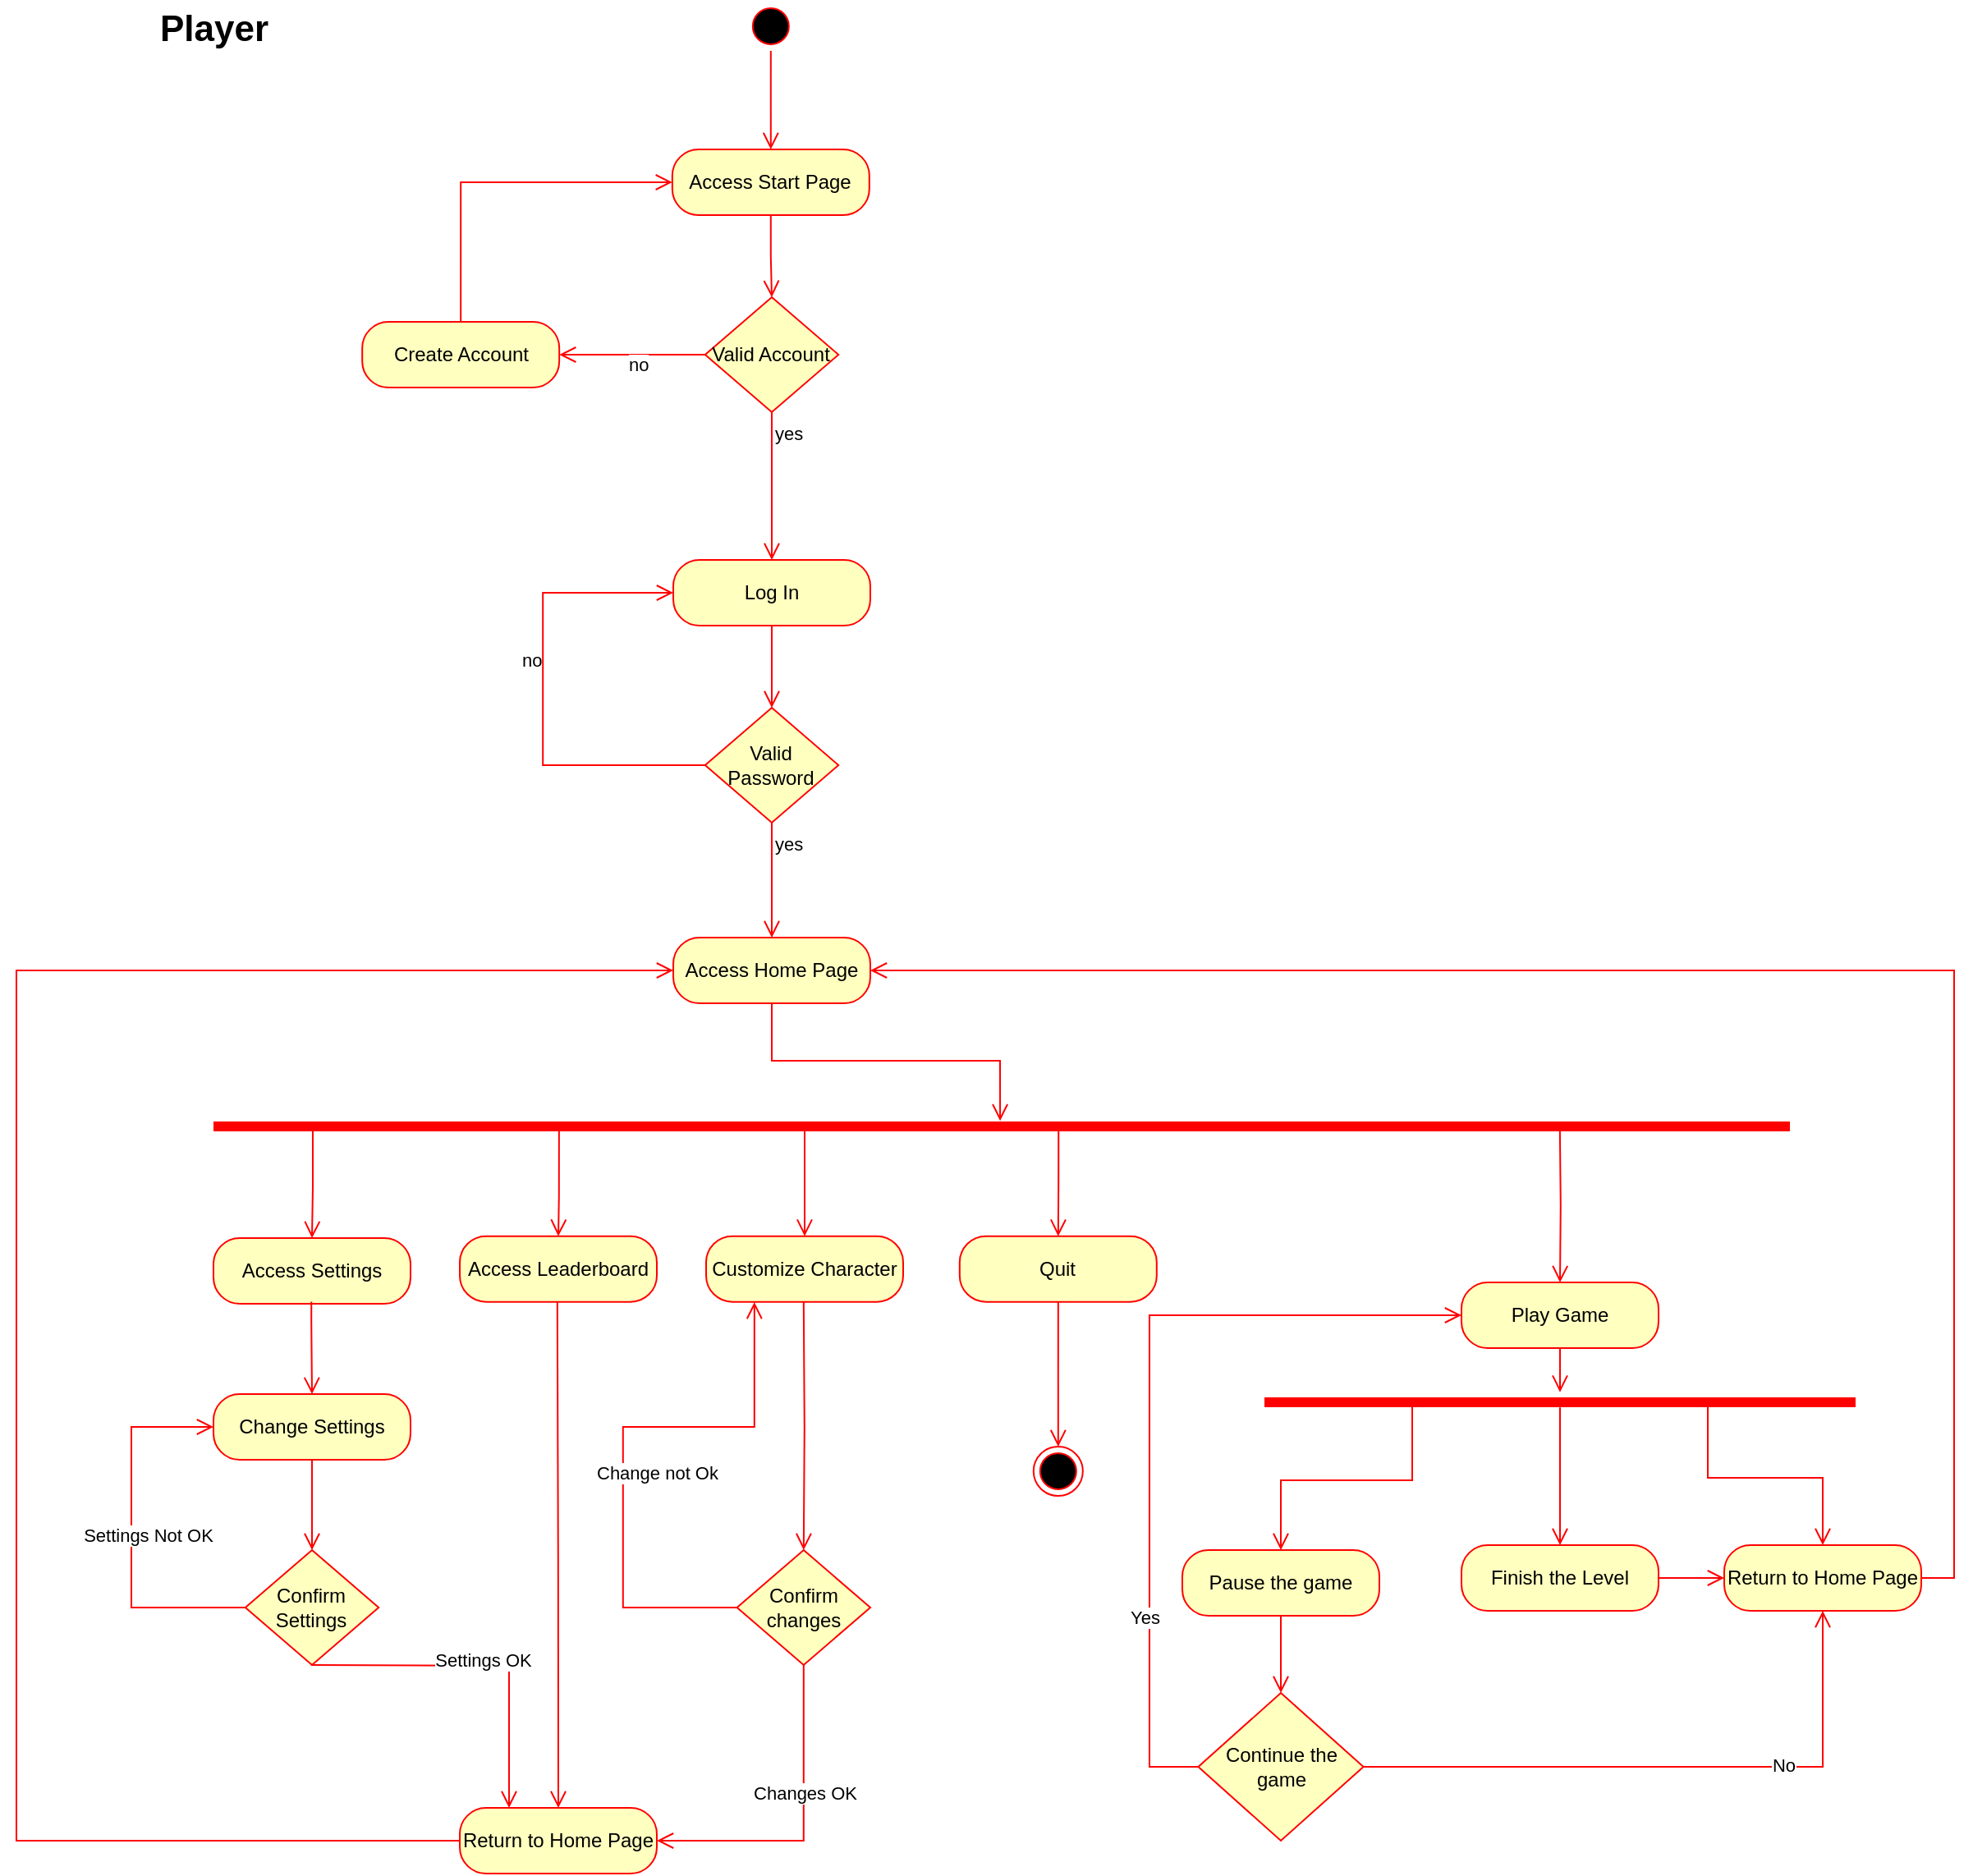 <mxfile version="24.2.5" type="device" pages="2">
  <diagram id="VXuQ1Augw0Guq6mfTbnl" name="Page-1">
    <mxGraphModel dx="2625" dy="1793" grid="1" gridSize="10" guides="1" tooltips="1" connect="1" arrows="1" fold="1" page="1" pageScale="1" pageWidth="1654" pageHeight="1169" math="0" shadow="0">
      <root>
        <mxCell id="0" />
        <mxCell id="1" parent="0" />
        <mxCell id="uVgYWtlCzEDaqMZw6L-K-1" value="" style="ellipse;html=1;shape=startState;fillColor=#000000;strokeColor=#ff0000;" parent="1" vertex="1">
          <mxGeometry x="454.41" y="20" width="30" height="30" as="geometry" />
        </mxCell>
        <mxCell id="uVgYWtlCzEDaqMZw6L-K-2" value="" style="edgeStyle=orthogonalEdgeStyle;html=1;verticalAlign=bottom;endArrow=open;endSize=8;strokeColor=#ff0000;rounded=0;" parent="1" source="uVgYWtlCzEDaqMZw6L-K-1" edge="1">
          <mxGeometry relative="1" as="geometry">
            <mxPoint x="469.41" y="110" as="targetPoint" />
          </mxGeometry>
        </mxCell>
        <mxCell id="rtrRGqQpTpoYwjqOUDVs-1" value="Access Start Page" style="rounded=1;whiteSpace=wrap;html=1;arcSize=40;fontColor=#000000;fillColor=#ffffc0;strokeColor=#ff0000;" parent="1" vertex="1">
          <mxGeometry x="409.41" y="110" width="120" height="40" as="geometry" />
        </mxCell>
        <mxCell id="rtrRGqQpTpoYwjqOUDVs-2" value="" style="edgeStyle=orthogonalEdgeStyle;html=1;verticalAlign=bottom;endArrow=open;endSize=8;strokeColor=#ff0000;rounded=0;entryX=0.5;entryY=0;entryDx=0;entryDy=0;" parent="1" source="rtrRGqQpTpoYwjqOUDVs-1" target="rtrRGqQpTpoYwjqOUDVs-3" edge="1">
          <mxGeometry relative="1" as="geometry">
            <mxPoint x="270.59" y="190" as="targetPoint" />
          </mxGeometry>
        </mxCell>
        <mxCell id="rtrRGqQpTpoYwjqOUDVs-3" value="Valid Account" style="rhombus;whiteSpace=wrap;html=1;fontColor=#000000;fillColor=#ffffc0;strokeColor=#ff0000;" parent="1" vertex="1">
          <mxGeometry x="429.41" y="200" width="81.18" height="70" as="geometry" />
        </mxCell>
        <mxCell id="rtrRGqQpTpoYwjqOUDVs-4" value="no" style="edgeStyle=orthogonalEdgeStyle;html=1;align=left;verticalAlign=bottom;endArrow=open;endSize=8;strokeColor=#ff0000;rounded=0;entryX=1;entryY=0.5;entryDx=0;entryDy=0;" parent="1" source="rtrRGqQpTpoYwjqOUDVs-3" target="rtrRGqQpTpoYwjqOUDVs-7" edge="1">
          <mxGeometry x="0.087" y="15" relative="1" as="geometry">
            <mxPoint x="350.59" y="265" as="targetPoint" />
            <mxPoint as="offset" />
          </mxGeometry>
        </mxCell>
        <mxCell id="rtrRGqQpTpoYwjqOUDVs-5" value="yes" style="edgeStyle=orthogonalEdgeStyle;html=1;align=left;verticalAlign=top;endArrow=open;endSize=8;strokeColor=#ff0000;rounded=0;entryX=0.5;entryY=0;entryDx=0;entryDy=0;" parent="1" source="rtrRGqQpTpoYwjqOUDVs-3" target="rtrRGqQpTpoYwjqOUDVs-11" edge="1">
          <mxGeometry x="-1" relative="1" as="geometry">
            <mxPoint x="468.82" y="370" as="targetPoint" />
          </mxGeometry>
        </mxCell>
        <mxCell id="rtrRGqQpTpoYwjqOUDVs-7" value="Create Account" style="rounded=1;whiteSpace=wrap;html=1;arcSize=40;fontColor=#000000;fillColor=#ffffc0;strokeColor=#ff0000;" parent="1" vertex="1">
          <mxGeometry x="220.59" y="215" width="120" height="40" as="geometry" />
        </mxCell>
        <mxCell id="rtrRGqQpTpoYwjqOUDVs-10" value="" style="edgeStyle=orthogonalEdgeStyle;html=1;verticalAlign=bottom;endArrow=open;endSize=8;strokeColor=#ff0000;rounded=0;exitX=0.5;exitY=0;exitDx=0;exitDy=0;entryX=0;entryY=0.5;entryDx=0;entryDy=0;" parent="1" source="rtrRGqQpTpoYwjqOUDVs-7" target="rtrRGqQpTpoYwjqOUDVs-1" edge="1">
          <mxGeometry relative="1" as="geometry">
            <mxPoint x="340.59" y="380" as="targetPoint" />
            <mxPoint x="340.59" y="310" as="sourcePoint" />
          </mxGeometry>
        </mxCell>
        <mxCell id="rtrRGqQpTpoYwjqOUDVs-11" value="Log In" style="rounded=1;whiteSpace=wrap;html=1;arcSize=40;fontColor=#000000;fillColor=#ffffc0;strokeColor=#ff0000;" parent="1" vertex="1">
          <mxGeometry x="410" y="360" width="120" height="40" as="geometry" />
        </mxCell>
        <mxCell id="rtrRGqQpTpoYwjqOUDVs-12" value="Valid&lt;div&gt;Password&lt;/div&gt;" style="rhombus;whiteSpace=wrap;html=1;fontColor=#000000;fillColor=#ffffc0;strokeColor=#ff0000;" parent="1" vertex="1">
          <mxGeometry x="429.41" y="450" width="81.18" height="70" as="geometry" />
        </mxCell>
        <mxCell id="rtrRGqQpTpoYwjqOUDVs-13" value="no" style="edgeStyle=orthogonalEdgeStyle;html=1;align=left;verticalAlign=bottom;endArrow=open;endSize=8;strokeColor=#ff0000;rounded=0;entryX=0;entryY=0.5;entryDx=0;entryDy=0;exitX=0;exitY=0.5;exitDx=0;exitDy=0;" parent="1" source="rtrRGqQpTpoYwjqOUDVs-12" target="rtrRGqQpTpoYwjqOUDVs-11" edge="1">
          <mxGeometry x="0.087" y="15" relative="1" as="geometry">
            <mxPoint x="340.59" y="495" as="targetPoint" />
            <mxPoint as="offset" />
            <Array as="points">
              <mxPoint x="330.59" y="485" />
              <mxPoint x="330.59" y="380" />
            </Array>
          </mxGeometry>
        </mxCell>
        <mxCell id="rtrRGqQpTpoYwjqOUDVs-14" value="yes" style="edgeStyle=orthogonalEdgeStyle;html=1;align=left;verticalAlign=top;endArrow=open;endSize=8;strokeColor=#ff0000;rounded=0;entryX=0.5;entryY=0;entryDx=0;entryDy=0;" parent="1" source="rtrRGqQpTpoYwjqOUDVs-12" target="rtrRGqQpTpoYwjqOUDVs-17" edge="1">
          <mxGeometry x="-1" relative="1" as="geometry">
            <mxPoint x="469.59" y="630" as="targetPoint" />
          </mxGeometry>
        </mxCell>
        <mxCell id="rtrRGqQpTpoYwjqOUDVs-16" value="" style="edgeStyle=orthogonalEdgeStyle;html=1;align=left;verticalAlign=top;endArrow=open;endSize=8;strokeColor=#ff0000;rounded=0;entryX=0.5;entryY=0;entryDx=0;entryDy=0;exitX=0.5;exitY=1;exitDx=0;exitDy=0;" parent="1" source="rtrRGqQpTpoYwjqOUDVs-11" target="rtrRGqQpTpoYwjqOUDVs-12" edge="1">
          <mxGeometry x="-1" relative="1" as="geometry">
            <mxPoint x="550.59" y="610" as="targetPoint" />
            <mxPoint x="550.59" y="500" as="sourcePoint" />
          </mxGeometry>
        </mxCell>
        <mxCell id="rtrRGqQpTpoYwjqOUDVs-17" value="Access Home Page" style="rounded=1;whiteSpace=wrap;html=1;arcSize=40;fontColor=#000000;fillColor=#ffffc0;strokeColor=#ff0000;" parent="1" vertex="1">
          <mxGeometry x="410" y="590" width="120" height="40" as="geometry" />
        </mxCell>
        <mxCell id="rtrRGqQpTpoYwjqOUDVs-19" value="" style="edgeStyle=orthogonalEdgeStyle;html=1;align=left;verticalAlign=top;endArrow=open;endSize=8;strokeColor=#ff0000;rounded=0;exitX=0.5;exitY=1;exitDx=0;exitDy=0;entryX=0.499;entryY=0.159;entryDx=0;entryDy=0;entryPerimeter=0;" parent="1" source="rtrRGqQpTpoYwjqOUDVs-17" target="rtrRGqQpTpoYwjqOUDVs-21" edge="1">
          <mxGeometry x="-1" relative="1" as="geometry">
            <mxPoint x="540.59" y="680" as="targetPoint" />
            <mxPoint x="500.59" y="640" as="sourcePoint" />
          </mxGeometry>
        </mxCell>
        <mxCell id="rtrRGqQpTpoYwjqOUDVs-20" value="Play Game" style="rounded=1;whiteSpace=wrap;html=1;arcSize=40;fontColor=#000000;fillColor=#ffffc0;strokeColor=#ff0000;" parent="1" vertex="1">
          <mxGeometry x="890" y="800" width="120" height="40" as="geometry" />
        </mxCell>
        <mxCell id="rtrRGqQpTpoYwjqOUDVs-22" value="" style="edgeStyle=orthogonalEdgeStyle;html=1;verticalAlign=bottom;endArrow=open;endSize=8;strokeColor=#ff0000;rounded=0;entryX=0.5;entryY=0;entryDx=0;entryDy=0;exitX=0.927;exitY=0.529;exitDx=0;exitDy=0;exitPerimeter=0;" parent="1" target="rtrRGqQpTpoYwjqOUDVs-20" edge="1">
          <mxGeometry relative="1" as="geometry">
            <mxPoint x="950.59" y="837.8" as="targetPoint" />
            <mxPoint x="949.92" y="705.29" as="sourcePoint" />
          </mxGeometry>
        </mxCell>
        <mxCell id="rtrRGqQpTpoYwjqOUDVs-23" value="Access Settings" style="rounded=1;whiteSpace=wrap;html=1;arcSize=40;fontColor=#000000;fillColor=#ffffc0;strokeColor=#ff0000;" parent="1" vertex="1">
          <mxGeometry x="130.0" y="773" width="120" height="40" as="geometry" />
        </mxCell>
        <mxCell id="rtrRGqQpTpoYwjqOUDVs-25" value="Access Leaderboard" style="rounded=1;whiteSpace=wrap;html=1;arcSize=40;fontColor=#000000;fillColor=#ffffc0;strokeColor=#ff0000;" parent="1" vertex="1">
          <mxGeometry x="280" y="771.82" width="120" height="40" as="geometry" />
        </mxCell>
        <mxCell id="rtrRGqQpTpoYwjqOUDVs-26" value="" style="edgeStyle=orthogonalEdgeStyle;html=1;verticalAlign=bottom;endArrow=open;endSize=8;strokeColor=#ff0000;rounded=0;entryX=0.5;entryY=0;entryDx=0;entryDy=0;exitX=0.464;exitY=0.654;exitDx=0;exitDy=0;exitPerimeter=0;" parent="1" target="rtrRGqQpTpoYwjqOUDVs-25" edge="1">
          <mxGeometry relative="1" as="geometry">
            <mxPoint x="390.04" y="807.32" as="targetPoint" />
            <mxPoint x="340.44" y="706.54" as="sourcePoint" />
            <Array as="points">
              <mxPoint x="340" y="748" />
            </Array>
          </mxGeometry>
        </mxCell>
        <mxCell id="rtrRGqQpTpoYwjqOUDVs-27" value="Customize Character" style="rounded=1;whiteSpace=wrap;html=1;arcSize=40;fontColor=#000000;fillColor=#ffffc0;strokeColor=#ff0000;" parent="1" vertex="1">
          <mxGeometry x="430.0" y="771.82" width="120" height="40" as="geometry" />
        </mxCell>
        <mxCell id="rtrRGqQpTpoYwjqOUDVs-29" style="edgeStyle=orthogonalEdgeStyle;rounded=0;orthogonalLoop=1;jettySize=auto;html=1;exitX=0.5;exitY=1;exitDx=0;exitDy=0;" parent="1" source="rtrRGqQpTpoYwjqOUDVs-25" target="rtrRGqQpTpoYwjqOUDVs-25" edge="1">
          <mxGeometry relative="1" as="geometry" />
        </mxCell>
        <mxCell id="rtrRGqQpTpoYwjqOUDVs-21" value="" style="shape=line;html=1;strokeWidth=6;strokeColor=#ff0000;" parent="1" vertex="1">
          <mxGeometry x="130" y="700" width="960" height="10" as="geometry" />
        </mxCell>
        <mxCell id="rtrRGqQpTpoYwjqOUDVs-32" value="" style="edgeStyle=orthogonalEdgeStyle;html=1;verticalAlign=bottom;endArrow=open;endSize=8;strokeColor=#ff0000;rounded=0;entryX=0.5;entryY=0;entryDx=0;entryDy=0;exitX=0.5;exitY=1;exitDx=0;exitDy=0;" parent="1" source="rtrRGqQpTpoYwjqOUDVs-20" edge="1">
          <mxGeometry relative="1" as="geometry">
            <mxPoint x="950" y="866.82" as="targetPoint" />
            <mxPoint x="958.25" y="866.49" as="sourcePoint" />
          </mxGeometry>
        </mxCell>
        <mxCell id="rtrRGqQpTpoYwjqOUDVs-34" value="" style="edgeStyle=orthogonalEdgeStyle;html=1;verticalAlign=bottom;endArrow=open;endSize=8;strokeColor=#ff0000;rounded=0;entryX=0;entryY=0.5;entryDx=0;entryDy=0;exitX=0;exitY=0.5;exitDx=0;exitDy=0;" parent="1" source="0AmZF3lFyV2eBW2hPW2H-61" target="rtrRGqQpTpoYwjqOUDVs-17" edge="1">
          <mxGeometry relative="1" as="geometry">
            <mxPoint x="339.37" y="1212.28" as="targetPoint" />
            <mxPoint x="348.07" y="880" as="sourcePoint" />
            <Array as="points">
              <mxPoint x="10" y="1140" />
              <mxPoint x="10" y="610" />
            </Array>
          </mxGeometry>
        </mxCell>
        <mxCell id="fUx_yHsOXqdxV9NH5imY-1" value="Player" style="text;align=center;fontStyle=1;verticalAlign=middle;spacingLeft=3;spacingRight=3;strokeColor=none;rotatable=0;points=[[0,0.5],[1,0.5]];portConstraint=eastwest;html=1;fontSize=22;" parent="1" vertex="1">
          <mxGeometry x="90" y="24" width="80" height="26" as="geometry" />
        </mxCell>
        <mxCell id="0AmZF3lFyV2eBW2hPW2H-7" value="Quit" style="rounded=1;whiteSpace=wrap;html=1;arcSize=40;fontColor=#000000;fillColor=#ffffc0;strokeColor=#ff0000;" parent="1" vertex="1">
          <mxGeometry x="584.41" y="771.82" width="120" height="40" as="geometry" />
        </mxCell>
        <mxCell id="0AmZF3lFyV2eBW2hPW2H-9" value="" style="ellipse;html=1;shape=endState;fillColor=#000000;strokeColor=#ff0000;" parent="1" vertex="1">
          <mxGeometry x="629.41" y="900" width="30" height="30" as="geometry" />
        </mxCell>
        <mxCell id="0AmZF3lFyV2eBW2hPW2H-10" value="" style="edgeStyle=orthogonalEdgeStyle;html=1;verticalAlign=bottom;endArrow=open;endSize=8;strokeColor=#ff0000;rounded=0;exitX=0.5;exitY=1;exitDx=0;exitDy=0;entryX=0.5;entryY=0;entryDx=0;entryDy=0;" parent="1" source="0AmZF3lFyV2eBW2hPW2H-7" target="0AmZF3lFyV2eBW2hPW2H-9" edge="1">
          <mxGeometry relative="1" as="geometry">
            <mxPoint x="584.41" y="1255" as="targetPoint" />
            <mxPoint x="584.41" y="870" as="sourcePoint" />
            <Array as="points">
              <mxPoint x="644.41" y="860" />
              <mxPoint x="644.41" y="860" />
            </Array>
          </mxGeometry>
        </mxCell>
        <mxCell id="0AmZF3lFyV2eBW2hPW2H-19" value="" style="edgeStyle=orthogonalEdgeStyle;html=1;verticalAlign=bottom;endArrow=open;endSize=8;strokeColor=#ff0000;rounded=0;entryX=0.5;entryY=0;entryDx=0;entryDy=0;exitX=0.063;exitY=0.737;exitDx=0;exitDy=0;exitPerimeter=0;" parent="1" source="rtrRGqQpTpoYwjqOUDVs-21" target="rtrRGqQpTpoYwjqOUDVs-23" edge="1">
          <mxGeometry relative="1" as="geometry">
            <mxPoint x="36" y="820" as="targetPoint" />
            <mxPoint x="170.4" y="700.0" as="sourcePoint" />
          </mxGeometry>
        </mxCell>
        <mxCell id="0AmZF3lFyV2eBW2hPW2H-21" value="Change Settings" style="rounded=1;whiteSpace=wrap;html=1;arcSize=40;fontColor=#000000;fillColor=#ffffc0;strokeColor=#ff0000;" parent="1" vertex="1">
          <mxGeometry x="130.0" y="868" width="120" height="40" as="geometry" />
        </mxCell>
        <mxCell id="0AmZF3lFyV2eBW2hPW2H-22" value="" style="edgeStyle=orthogonalEdgeStyle;html=1;verticalAlign=bottom;endArrow=open;endSize=8;strokeColor=#ff0000;rounded=0;entryX=0.5;entryY=0;entryDx=0;entryDy=0;exitX=0.497;exitY=0.968;exitDx=0;exitDy=0;exitPerimeter=0;" parent="1" source="rtrRGqQpTpoYwjqOUDVs-23" target="0AmZF3lFyV2eBW2hPW2H-21" edge="1">
          <mxGeometry relative="1" as="geometry">
            <mxPoint x="212.16" y="891.72" as="targetPoint" />
            <mxPoint x="210.0" y="823" as="sourcePoint" />
            <Array as="points">
              <mxPoint x="190" y="823" />
              <mxPoint x="190" y="823" />
            </Array>
          </mxGeometry>
        </mxCell>
        <mxCell id="0AmZF3lFyV2eBW2hPW2H-24" value="" style="edgeStyle=orthogonalEdgeStyle;html=1;verticalAlign=bottom;endArrow=open;endSize=8;strokeColor=#ff0000;rounded=0;entryX=0.5;entryY=0;entryDx=0;entryDy=0;exitX=0.5;exitY=1;exitDx=0;exitDy=0;" parent="1" source="0AmZF3lFyV2eBW2hPW2H-21" target="0AmZF3lFyV2eBW2hPW2H-30" edge="1">
          <mxGeometry relative="1" as="geometry">
            <mxPoint x="190" y="963" as="targetPoint" />
            <mxPoint x="230" y="932" as="sourcePoint" />
            <Array as="points" />
          </mxGeometry>
        </mxCell>
        <mxCell id="0AmZF3lFyV2eBW2hPW2H-30" value="Confirm&lt;div&gt;Settings&lt;/div&gt;" style="rhombus;whiteSpace=wrap;html=1;fontColor=#000000;fillColor=#ffffc0;strokeColor=#ff0000;" parent="1" vertex="1">
          <mxGeometry x="149.41" y="963" width="81.18" height="70" as="geometry" />
        </mxCell>
        <mxCell id="0AmZF3lFyV2eBW2hPW2H-33" value="" style="edgeStyle=orthogonalEdgeStyle;html=1;verticalAlign=bottom;endArrow=open;endSize=8;strokeColor=#ff0000;rounded=0;entryX=0;entryY=0.5;entryDx=0;entryDy=0;exitX=0;exitY=0.5;exitDx=0;exitDy=0;" parent="1" source="0AmZF3lFyV2eBW2hPW2H-30" target="0AmZF3lFyV2eBW2hPW2H-21" edge="1">
          <mxGeometry relative="1" as="geometry">
            <mxPoint x="200" y="973" as="targetPoint" />
            <mxPoint x="200" y="918" as="sourcePoint" />
            <Array as="points">
              <mxPoint x="80" y="998" />
              <mxPoint x="80" y="888" />
            </Array>
          </mxGeometry>
        </mxCell>
        <mxCell id="0AmZF3lFyV2eBW2hPW2H-34" value="Settings Not OK" style="edgeLabel;html=1;align=center;verticalAlign=middle;resizable=0;points=[];" parent="0AmZF3lFyV2eBW2hPW2H-33" vertex="1" connectable="0">
          <mxGeometry x="-0.225" relative="1" as="geometry">
            <mxPoint x="10" y="-25" as="offset" />
          </mxGeometry>
        </mxCell>
        <mxCell id="0AmZF3lFyV2eBW2hPW2H-38" value="" style="edgeStyle=orthogonalEdgeStyle;html=1;verticalAlign=bottom;endArrow=open;endSize=8;strokeColor=#ff0000;rounded=0;entryX=0.5;entryY=0;entryDx=0;entryDy=0;exitX=0.464;exitY=0.654;exitDx=0;exitDy=0;exitPerimeter=0;" parent="1" target="0AmZF3lFyV2eBW2hPW2H-7" edge="1">
          <mxGeometry relative="1" as="geometry">
            <mxPoint x="644.18" y="768.82" as="targetPoint" />
            <mxPoint x="644.62" y="703.36" as="sourcePoint" />
            <Array as="points">
              <mxPoint x="645" y="740" />
              <mxPoint x="644" y="740" />
            </Array>
          </mxGeometry>
        </mxCell>
        <mxCell id="0AmZF3lFyV2eBW2hPW2H-39" value="Pause the game" style="rounded=1;whiteSpace=wrap;html=1;arcSize=40;fontColor=#000000;fillColor=#ffffc0;strokeColor=#ff0000;" parent="1" vertex="1">
          <mxGeometry x="720" y="963" width="120" height="40" as="geometry" />
        </mxCell>
        <mxCell id="0AmZF3lFyV2eBW2hPW2H-43" value="" style="shape=line;html=1;strokeWidth=6;strokeColor=#ff0000;" parent="1" vertex="1">
          <mxGeometry x="770" y="868" width="360" height="10" as="geometry" />
        </mxCell>
        <mxCell id="0AmZF3lFyV2eBW2hPW2H-44" value="" style="edgeStyle=orthogonalEdgeStyle;html=1;verticalAlign=bottom;endArrow=open;endSize=8;strokeColor=#ff0000;rounded=0;entryX=0.5;entryY=0;entryDx=0;entryDy=0;exitX=0.25;exitY=0.5;exitDx=0;exitDy=0;exitPerimeter=0;" parent="1" source="0AmZF3lFyV2eBW2hPW2H-43" target="0AmZF3lFyV2eBW2hPW2H-39" edge="1">
          <mxGeometry relative="1" as="geometry">
            <mxPoint x="870" y="948" as="targetPoint" />
          </mxGeometry>
        </mxCell>
        <mxCell id="0AmZF3lFyV2eBW2hPW2H-47" value="Finish the Level" style="rounded=1;whiteSpace=wrap;html=1;arcSize=40;fontColor=#000000;fillColor=#ffffc0;strokeColor=#ff0000;" parent="1" vertex="1">
          <mxGeometry x="890" y="960" width="120" height="40" as="geometry" />
        </mxCell>
        <mxCell id="0AmZF3lFyV2eBW2hPW2H-48" value="Return to Home Page" style="rounded=1;whiteSpace=wrap;html=1;arcSize=40;fontColor=#000000;fillColor=#ffffc0;strokeColor=#ff0000;" parent="1" vertex="1">
          <mxGeometry x="1050" y="960" width="120" height="40" as="geometry" />
        </mxCell>
        <mxCell id="0AmZF3lFyV2eBW2hPW2H-49" value="" style="edgeStyle=orthogonalEdgeStyle;html=1;verticalAlign=bottom;endArrow=open;endSize=8;strokeColor=#ff0000;rounded=0;entryX=0.5;entryY=0;entryDx=0;entryDy=0;exitX=0.5;exitY=0.813;exitDx=0;exitDy=0;exitPerimeter=0;" parent="1" source="0AmZF3lFyV2eBW2hPW2H-43" target="0AmZF3lFyV2eBW2hPW2H-47" edge="1">
          <mxGeometry relative="1" as="geometry">
            <mxPoint x="790" y="960" as="targetPoint" />
            <mxPoint x="870" y="883" as="sourcePoint" />
          </mxGeometry>
        </mxCell>
        <mxCell id="0AmZF3lFyV2eBW2hPW2H-50" value="" style="edgeStyle=orthogonalEdgeStyle;html=1;verticalAlign=bottom;endArrow=open;endSize=8;strokeColor=#ff0000;rounded=0;exitX=0.75;exitY=0.5;exitDx=0;exitDy=0;exitPerimeter=0;" parent="1" source="0AmZF3lFyV2eBW2hPW2H-43" target="0AmZF3lFyV2eBW2hPW2H-48" edge="1">
          <mxGeometry relative="1" as="geometry">
            <mxPoint x="960" y="960" as="targetPoint" />
            <mxPoint x="961" y="883" as="sourcePoint" />
          </mxGeometry>
        </mxCell>
        <mxCell id="0AmZF3lFyV2eBW2hPW2H-51" value="" style="edgeStyle=orthogonalEdgeStyle;html=1;verticalAlign=bottom;endArrow=open;endSize=8;strokeColor=#ff0000;rounded=0;entryX=0.5;entryY=0;entryDx=0;entryDy=0;exitX=0.375;exitY=0.231;exitDx=0;exitDy=0;exitPerimeter=0;" parent="1" source="rtrRGqQpTpoYwjqOUDVs-21" target="rtrRGqQpTpoYwjqOUDVs-27" edge="1">
          <mxGeometry relative="1" as="geometry">
            <mxPoint x="489.69" y="768.64" as="targetPoint" />
            <mxPoint x="490" y="710" as="sourcePoint" />
            <Array as="points" />
          </mxGeometry>
        </mxCell>
        <mxCell id="0AmZF3lFyV2eBW2hPW2H-52" value="" style="edgeStyle=orthogonalEdgeStyle;html=1;verticalAlign=bottom;endArrow=open;endSize=8;strokeColor=#ff0000;rounded=0;entryX=0;entryY=0.5;entryDx=0;entryDy=0;exitX=0;exitY=0.5;exitDx=0;exitDy=0;" parent="1" source="0AmZF3lFyV2eBW2hPW2H-42" target="rtrRGqQpTpoYwjqOUDVs-20" edge="1">
          <mxGeometry relative="1" as="geometry">
            <mxPoint x="779.64" y="1104" as="targetPoint" />
            <mxPoint x="779.64" y="1020" as="sourcePoint" />
            <Array as="points">
              <mxPoint x="700" y="1095" />
              <mxPoint x="700" y="820" />
            </Array>
          </mxGeometry>
        </mxCell>
        <mxCell id="0AmZF3lFyV2eBW2hPW2H-55" value="Yes" style="edgeLabel;html=1;align=center;verticalAlign=middle;resizable=0;points=[];" parent="0AmZF3lFyV2eBW2hPW2H-52" vertex="1" connectable="0">
          <mxGeometry x="-0.517" y="3" relative="1" as="geometry">
            <mxPoint y="-1" as="offset" />
          </mxGeometry>
        </mxCell>
        <mxCell id="0AmZF3lFyV2eBW2hPW2H-53" value="" style="edgeStyle=orthogonalEdgeStyle;html=1;verticalAlign=bottom;endArrow=open;endSize=8;strokeColor=#ff0000;rounded=0;entryX=0.5;entryY=0;entryDx=0;entryDy=0;exitX=0.5;exitY=1;exitDx=0;exitDy=0;" parent="1" source="0AmZF3lFyV2eBW2hPW2H-39" target="0AmZF3lFyV2eBW2hPW2H-42" edge="1">
          <mxGeometry relative="1" as="geometry">
            <mxPoint x="780" y="1213" as="targetPoint" />
            <mxPoint x="780" y="1003" as="sourcePoint" />
          </mxGeometry>
        </mxCell>
        <mxCell id="0AmZF3lFyV2eBW2hPW2H-42" value="Continue the game" style="rhombus;whiteSpace=wrap;html=1;fontColor=#000000;fillColor=#ffffc0;strokeColor=#ff0000;" parent="1" vertex="1">
          <mxGeometry x="729.71" y="1050" width="100.59" height="90" as="geometry" />
        </mxCell>
        <mxCell id="0AmZF3lFyV2eBW2hPW2H-54" value="" style="edgeStyle=orthogonalEdgeStyle;html=1;verticalAlign=bottom;endArrow=open;endSize=8;strokeColor=#ff0000;rounded=0;entryX=0.5;entryY=1;entryDx=0;entryDy=0;exitX=1;exitY=0.5;exitDx=0;exitDy=0;" parent="1" source="0AmZF3lFyV2eBW2hPW2H-42" target="0AmZF3lFyV2eBW2hPW2H-48" edge="1">
          <mxGeometry relative="1" as="geometry">
            <mxPoint x="690" y="1037" as="targetPoint" />
            <mxPoint x="690" y="990" as="sourcePoint" />
          </mxGeometry>
        </mxCell>
        <mxCell id="0AmZF3lFyV2eBW2hPW2H-56" value="No" style="edgeLabel;html=1;align=center;verticalAlign=middle;resizable=0;points=[];" parent="0AmZF3lFyV2eBW2hPW2H-54" vertex="1" connectable="0">
          <mxGeometry x="0.363" y="1" relative="1" as="geometry">
            <mxPoint as="offset" />
          </mxGeometry>
        </mxCell>
        <mxCell id="0AmZF3lFyV2eBW2hPW2H-57" value="" style="edgeStyle=orthogonalEdgeStyle;html=1;verticalAlign=bottom;endArrow=open;endSize=8;strokeColor=#ff0000;rounded=0;entryX=0;entryY=0.5;entryDx=0;entryDy=0;exitX=1;exitY=0.5;exitDx=0;exitDy=0;" parent="1" source="0AmZF3lFyV2eBW2hPW2H-47" target="0AmZF3lFyV2eBW2hPW2H-48" edge="1">
          <mxGeometry relative="1" as="geometry">
            <mxPoint x="1020" y="1094" as="targetPoint" />
            <mxPoint x="1020" y="1010" as="sourcePoint" />
          </mxGeometry>
        </mxCell>
        <mxCell id="0AmZF3lFyV2eBW2hPW2H-58" value="" style="edgeStyle=orthogonalEdgeStyle;html=1;verticalAlign=bottom;endArrow=open;endSize=8;strokeColor=#ff0000;rounded=0;exitX=1;exitY=0.5;exitDx=0;exitDy=0;entryX=1;entryY=0.5;entryDx=0;entryDy=0;" parent="1" source="0AmZF3lFyV2eBW2hPW2H-48" target="rtrRGqQpTpoYwjqOUDVs-17" edge="1">
          <mxGeometry relative="1" as="geometry">
            <mxPoint x="1193" y="900" as="targetPoint" />
            <mxPoint x="1123" y="813" as="sourcePoint" />
            <Array as="points">
              <mxPoint x="1190" y="980" />
              <mxPoint x="1190" y="610" />
            </Array>
          </mxGeometry>
        </mxCell>
        <mxCell id="0AmZF3lFyV2eBW2hPW2H-61" value="Return to Home Page" style="rounded=1;whiteSpace=wrap;html=1;arcSize=40;fontColor=#000000;fillColor=#ffffc0;strokeColor=#ff0000;" parent="1" vertex="1">
          <mxGeometry x="280" y="1120" width="120" height="40" as="geometry" />
        </mxCell>
        <mxCell id="0AmZF3lFyV2eBW2hPW2H-117" style="edgeStyle=orthogonalEdgeStyle;rounded=0;orthogonalLoop=1;jettySize=auto;html=1;exitX=0.5;exitY=1;exitDx=0;exitDy=0;" parent="1" edge="1">
          <mxGeometry relative="1" as="geometry">
            <mxPoint x="339.41" y="812" as="sourcePoint" />
            <mxPoint x="339.41" y="812" as="targetPoint" />
          </mxGeometry>
        </mxCell>
        <mxCell id="0AmZF3lFyV2eBW2hPW2H-118" value="" style="edgeStyle=orthogonalEdgeStyle;html=1;verticalAlign=bottom;endArrow=open;endSize=8;strokeColor=#ff0000;rounded=0;exitX=0.5;exitY=1;exitDx=0;exitDy=0;entryX=1;entryY=0.5;entryDx=0;entryDy=0;" parent="1" source="0AmZF3lFyV2eBW2hPW2H-122" target="0AmZF3lFyV2eBW2hPW2H-61" edge="1">
          <mxGeometry relative="1" as="geometry">
            <mxPoint x="399.41" y="1140" as="targetPoint" />
            <mxPoint x="489.41" y="812" as="sourcePoint" />
            <Array as="points">
              <mxPoint x="489" y="1140" />
            </Array>
          </mxGeometry>
        </mxCell>
        <mxCell id="0AmZF3lFyV2eBW2hPW2H-119" value="" style="edgeStyle=orthogonalEdgeStyle;html=1;verticalAlign=bottom;endArrow=open;endSize=8;strokeColor=#ff0000;rounded=0;entryX=0.5;entryY=0;entryDx=0;entryDy=0;exitX=0.5;exitY=1;exitDx=0;exitDy=0;" parent="1" target="0AmZF3lFyV2eBW2hPW2H-61" edge="1">
          <mxGeometry relative="1" as="geometry">
            <mxPoint x="339.41" y="1120" as="targetPoint" />
            <mxPoint x="339.41" y="812" as="sourcePoint" />
          </mxGeometry>
        </mxCell>
        <mxCell id="0AmZF3lFyV2eBW2hPW2H-120" value="Changes OK" style="edgeLabel;html=1;align=center;verticalAlign=middle;resizable=0;points=[];" parent="1" vertex="1" connectable="0">
          <mxGeometry x="489.407" y="1111" as="geometry" />
        </mxCell>
        <mxCell id="0AmZF3lFyV2eBW2hPW2H-121" value="" style="edgeStyle=orthogonalEdgeStyle;html=1;verticalAlign=bottom;endArrow=open;endSize=8;strokeColor=#ff0000;rounded=0;entryX=0.5;entryY=0;entryDx=0;entryDy=0;exitX=0.5;exitY=1;exitDx=0;exitDy=0;" parent="1" target="0AmZF3lFyV2eBW2hPW2H-122" edge="1">
          <mxGeometry relative="1" as="geometry">
            <mxPoint x="489.41" y="963" as="targetPoint" />
            <mxPoint x="489.41" y="812" as="sourcePoint" />
            <Array as="points" />
          </mxGeometry>
        </mxCell>
        <mxCell id="0AmZF3lFyV2eBW2hPW2H-122" value="Confirm changes" style="rhombus;whiteSpace=wrap;html=1;fontColor=#000000;fillColor=#ffffc0;strokeColor=#ff0000;" parent="1" vertex="1">
          <mxGeometry x="448.82" y="963" width="81.18" height="70" as="geometry" />
        </mxCell>
        <mxCell id="0AmZF3lFyV2eBW2hPW2H-123" value="" style="edgeStyle=orthogonalEdgeStyle;html=1;verticalAlign=bottom;endArrow=open;endSize=8;strokeColor=#ff0000;rounded=0;entryX=0.25;entryY=1;entryDx=0;entryDy=0;exitX=0;exitY=0.5;exitDx=0;exitDy=0;" parent="1" source="0AmZF3lFyV2eBW2hPW2H-122" edge="1">
          <mxGeometry relative="1" as="geometry">
            <mxPoint x="459.41" y="812" as="targetPoint" />
            <mxPoint x="499.41" y="918" as="sourcePoint" />
            <Array as="points">
              <mxPoint x="379.41" y="998" />
              <mxPoint x="379.41" y="888" />
              <mxPoint x="459.41" y="888" />
            </Array>
          </mxGeometry>
        </mxCell>
        <mxCell id="0AmZF3lFyV2eBW2hPW2H-124" value="Change not Ok" style="edgeLabel;html=1;align=center;verticalAlign=middle;resizable=0;points=[];" parent="0AmZF3lFyV2eBW2hPW2H-123" vertex="1" connectable="0">
          <mxGeometry x="-0.225" relative="1" as="geometry">
            <mxPoint x="20" y="-22" as="offset" />
          </mxGeometry>
        </mxCell>
        <mxCell id="0AmZF3lFyV2eBW2hPW2H-125" value="" style="edgeStyle=orthogonalEdgeStyle;html=1;verticalAlign=bottom;endArrow=open;endSize=8;strokeColor=#ff0000;rounded=0;entryX=0.25;entryY=0;entryDx=0;entryDy=0;exitX=0.5;exitY=1;exitDx=0;exitDy=0;" parent="1" target="0AmZF3lFyV2eBW2hPW2H-61" edge="1">
          <mxGeometry relative="1" as="geometry">
            <mxPoint x="309.41" y="1120" as="targetPoint" />
            <mxPoint x="189.41" y="1033" as="sourcePoint" />
            <Array as="points" />
          </mxGeometry>
        </mxCell>
        <mxCell id="0AmZF3lFyV2eBW2hPW2H-126" value="&lt;div&gt;Settings OK&lt;/div&gt;" style="edgeLabel;html=1;align=center;verticalAlign=middle;resizable=0;points=[];" parent="0AmZF3lFyV2eBW2hPW2H-125" vertex="1" connectable="0">
          <mxGeometry x="-0.325" y="4" relative="1" as="geometry">
            <mxPoint x="34" as="offset" />
          </mxGeometry>
        </mxCell>
      </root>
    </mxGraphModel>
  </diagram>
  <diagram id="t7w3SXHvDpQXgNv2dVJ-" name="Page-2">
    <mxGraphModel dx="3500" dy="2390" grid="1" gridSize="10" guides="1" tooltips="1" connect="1" arrows="1" fold="1" page="1" pageScale="1" pageWidth="1800" pageHeight="1500" math="0" shadow="0">
      <root>
        <mxCell id="0" />
        <mxCell id="1" parent="0" />
        <mxCell id="ennKq5sClsZa2-RZur2d-1" value="" style="ellipse;html=1;shape=startState;fillColor=#000000;strokeColor=#ff0000;" vertex="1" parent="1">
          <mxGeometry x="490.41" y="50" width="30" height="30" as="geometry" />
        </mxCell>
        <mxCell id="ennKq5sClsZa2-RZur2d-2" value="" style="edgeStyle=orthogonalEdgeStyle;html=1;verticalAlign=bottom;endArrow=open;endSize=8;strokeColor=#ff0000;rounded=0;" edge="1" parent="1" source="ennKq5sClsZa2-RZur2d-1">
          <mxGeometry relative="1" as="geometry">
            <mxPoint x="505.41" y="140" as="targetPoint" />
          </mxGeometry>
        </mxCell>
        <mxCell id="ennKq5sClsZa2-RZur2d-3" value="Access Start Page" style="rounded=1;whiteSpace=wrap;html=1;arcSize=40;fontColor=#000000;fillColor=#ffffc0;strokeColor=#ff0000;" vertex="1" parent="1">
          <mxGeometry x="445.41" y="140" width="120" height="40" as="geometry" />
        </mxCell>
        <mxCell id="ennKq5sClsZa2-RZur2d-4" value="" style="edgeStyle=orthogonalEdgeStyle;html=1;verticalAlign=bottom;endArrow=open;endSize=8;strokeColor=#ff0000;rounded=0;entryX=0.5;entryY=0;entryDx=0;entryDy=0;" edge="1" parent="1" source="ennKq5sClsZa2-RZur2d-3" target="ennKq5sClsZa2-RZur2d-5">
          <mxGeometry relative="1" as="geometry">
            <mxPoint x="306.59" y="220" as="targetPoint" />
          </mxGeometry>
        </mxCell>
        <mxCell id="ennKq5sClsZa2-RZur2d-5" value="Valid Account" style="rhombus;whiteSpace=wrap;html=1;fontColor=#000000;fillColor=#ffffc0;strokeColor=#ff0000;" vertex="1" parent="1">
          <mxGeometry x="465.41" y="230" width="81.18" height="70" as="geometry" />
        </mxCell>
        <mxCell id="ennKq5sClsZa2-RZur2d-6" value="no" style="edgeStyle=orthogonalEdgeStyle;html=1;align=left;verticalAlign=bottom;endArrow=open;endSize=8;strokeColor=#ff0000;rounded=0;entryX=0;entryY=0.5;entryDx=0;entryDy=0;exitX=0;exitY=0.5;exitDx=0;exitDy=0;" edge="1" parent="1" source="ennKq5sClsZa2-RZur2d-5" target="ennKq5sClsZa2-RZur2d-3">
          <mxGeometry x="0.088" relative="1" as="geometry">
            <mxPoint x="376.59" y="265" as="targetPoint" />
            <mxPoint as="offset" />
            <Array as="points">
              <mxPoint x="366" y="265" />
              <mxPoint x="366" y="160" />
            </Array>
          </mxGeometry>
        </mxCell>
        <mxCell id="ennKq5sClsZa2-RZur2d-7" value="yes" style="edgeStyle=orthogonalEdgeStyle;html=1;align=left;verticalAlign=top;endArrow=open;endSize=8;strokeColor=#ff0000;rounded=0;entryX=0.5;entryY=0;entryDx=0;entryDy=0;" edge="1" parent="1" source="ennKq5sClsZa2-RZur2d-5" target="ennKq5sClsZa2-RZur2d-8">
          <mxGeometry x="-1" relative="1" as="geometry">
            <mxPoint x="504.82" y="400" as="targetPoint" />
          </mxGeometry>
        </mxCell>
        <mxCell id="ennKq5sClsZa2-RZur2d-8" value="Log In" style="rounded=1;whiteSpace=wrap;html=1;arcSize=40;fontColor=#000000;fillColor=#ffffc0;strokeColor=#ff0000;" vertex="1" parent="1">
          <mxGeometry x="446" y="390" width="120" height="40" as="geometry" />
        </mxCell>
        <mxCell id="ennKq5sClsZa2-RZur2d-9" value="Valid&lt;div&gt;Password&lt;/div&gt;" style="rhombus;whiteSpace=wrap;html=1;fontColor=#000000;fillColor=#ffffc0;strokeColor=#ff0000;" vertex="1" parent="1">
          <mxGeometry x="465.41" y="480" width="81.18" height="70" as="geometry" />
        </mxCell>
        <mxCell id="ennKq5sClsZa2-RZur2d-10" value="no" style="edgeStyle=orthogonalEdgeStyle;html=1;align=left;verticalAlign=bottom;endArrow=open;endSize=8;strokeColor=#ff0000;rounded=0;entryX=0;entryY=0.5;entryDx=0;entryDy=0;exitX=0;exitY=0.5;exitDx=0;exitDy=0;" edge="1" parent="1" source="ennKq5sClsZa2-RZur2d-9" target="ennKq5sClsZa2-RZur2d-8">
          <mxGeometry x="0.087" y="15" relative="1" as="geometry">
            <mxPoint x="376.59" y="525" as="targetPoint" />
            <mxPoint as="offset" />
            <Array as="points">
              <mxPoint x="366.59" y="515" />
              <mxPoint x="366.59" y="410" />
            </Array>
          </mxGeometry>
        </mxCell>
        <mxCell id="ennKq5sClsZa2-RZur2d-11" value="yes" style="edgeStyle=orthogonalEdgeStyle;html=1;align=left;verticalAlign=top;endArrow=open;endSize=8;strokeColor=#ff0000;rounded=0;entryX=0.5;entryY=0;entryDx=0;entryDy=0;" edge="1" parent="1" source="ennKq5sClsZa2-RZur2d-9">
          <mxGeometry x="-1" relative="1" as="geometry">
            <mxPoint x="506" y="620" as="targetPoint" />
          </mxGeometry>
        </mxCell>
        <mxCell id="ennKq5sClsZa2-RZur2d-12" value="" style="edgeStyle=orthogonalEdgeStyle;html=1;align=left;verticalAlign=top;endArrow=open;endSize=8;strokeColor=#ff0000;rounded=0;entryX=0.5;entryY=0;entryDx=0;entryDy=0;exitX=0.5;exitY=1;exitDx=0;exitDy=0;" edge="1" parent="1" source="ennKq5sClsZa2-RZur2d-8" target="ennKq5sClsZa2-RZur2d-9">
          <mxGeometry x="-1" relative="1" as="geometry">
            <mxPoint x="586.59" y="640" as="targetPoint" />
            <mxPoint x="586.59" y="530" as="sourcePoint" />
          </mxGeometry>
        </mxCell>
        <mxCell id="ennKq5sClsZa2-RZur2d-13" value="Admin" style="text;align=center;fontStyle=1;verticalAlign=middle;spacingLeft=3;spacingRight=3;strokeColor=none;rotatable=0;points=[[0,0.5],[1,0.5]];portConstraint=eastwest;html=1;fontSize=22;" vertex="1" parent="1">
          <mxGeometry x="126" y="20" width="80" height="26" as="geometry" />
        </mxCell>
        <mxCell id="ennKq5sClsZa2-RZur2d-14" value="Access Home Page" style="rounded=1;whiteSpace=wrap;html=1;arcSize=40;fontColor=#000000;fillColor=#ffffc0;strokeColor=#ff0000;" vertex="1" parent="1">
          <mxGeometry x="440" y="620" width="120" height="40" as="geometry" />
        </mxCell>
        <mxCell id="ennKq5sClsZa2-RZur2d-15" value="" style="edgeStyle=orthogonalEdgeStyle;html=1;align=left;verticalAlign=top;endArrow=open;endSize=8;strokeColor=#ff0000;rounded=0;exitX=0.5;exitY=1;exitDx=0;exitDy=0;entryX=0.499;entryY=0.159;entryDx=0;entryDy=0;entryPerimeter=0;" edge="1" parent="1" source="ennKq5sClsZa2-RZur2d-14" target="ennKq5sClsZa2-RZur2d-23">
          <mxGeometry x="-1" relative="1" as="geometry">
            <mxPoint x="570.59" y="710" as="targetPoint" />
            <mxPoint x="530.59" y="670" as="sourcePoint" />
          </mxGeometry>
        </mxCell>
        <mxCell id="ennKq5sClsZa2-RZur2d-16" value="Play Game" style="rounded=1;whiteSpace=wrap;html=1;arcSize=40;fontColor=#000000;fillColor=#ffffc0;strokeColor=#ff0000;" vertex="1" parent="1">
          <mxGeometry x="1290" y="830" width="120" height="40" as="geometry" />
        </mxCell>
        <mxCell id="ennKq5sClsZa2-RZur2d-17" value="" style="edgeStyle=orthogonalEdgeStyle;html=1;verticalAlign=bottom;endArrow=open;endSize=8;strokeColor=#ff0000;rounded=0;entryX=0.5;entryY=0;entryDx=0;entryDy=0;exitX=0.927;exitY=0.529;exitDx=0;exitDy=0;exitPerimeter=0;" edge="1" parent="1" target="ennKq5sClsZa2-RZur2d-16">
          <mxGeometry relative="1" as="geometry">
            <mxPoint x="1350.59" y="867.8" as="targetPoint" />
            <mxPoint x="1349.92" y="735.29" as="sourcePoint" />
          </mxGeometry>
        </mxCell>
        <mxCell id="ennKq5sClsZa2-RZur2d-18" value="Access Settings" style="rounded=1;whiteSpace=wrap;html=1;arcSize=40;fontColor=#000000;fillColor=#ffffc0;strokeColor=#ff0000;" vertex="1" parent="1">
          <mxGeometry x="160" y="803" width="120" height="40" as="geometry" />
        </mxCell>
        <mxCell id="ennKq5sClsZa2-RZur2d-19" value="Access Leaderboard" style="rounded=1;whiteSpace=wrap;html=1;arcSize=40;fontColor=#000000;fillColor=#ffffc0;strokeColor=#ff0000;" vertex="1" parent="1">
          <mxGeometry x="310" y="801.82" width="120" height="40" as="geometry" />
        </mxCell>
        <mxCell id="ennKq5sClsZa2-RZur2d-20" value="" style="edgeStyle=orthogonalEdgeStyle;html=1;verticalAlign=bottom;endArrow=open;endSize=8;strokeColor=#ff0000;rounded=0;entryX=0.5;entryY=0;entryDx=0;entryDy=0;exitX=0.464;exitY=0.654;exitDx=0;exitDy=0;exitPerimeter=0;" edge="1" parent="1" target="ennKq5sClsZa2-RZur2d-19">
          <mxGeometry relative="1" as="geometry">
            <mxPoint x="420.04" y="837.32" as="targetPoint" />
            <mxPoint x="370.44" y="736.54" as="sourcePoint" />
            <Array as="points">
              <mxPoint x="370" y="778" />
            </Array>
          </mxGeometry>
        </mxCell>
        <mxCell id="ennKq5sClsZa2-RZur2d-21" value="Customize Character" style="rounded=1;whiteSpace=wrap;html=1;arcSize=40;fontColor=#000000;fillColor=#ffffc0;strokeColor=#ff0000;" vertex="1" parent="1">
          <mxGeometry x="460" y="801.82" width="120" height="40" as="geometry" />
        </mxCell>
        <mxCell id="ennKq5sClsZa2-RZur2d-22" style="edgeStyle=orthogonalEdgeStyle;rounded=0;orthogonalLoop=1;jettySize=auto;html=1;exitX=0.5;exitY=1;exitDx=0;exitDy=0;" edge="1" parent="1" source="ennKq5sClsZa2-RZur2d-19" target="ennKq5sClsZa2-RZur2d-19">
          <mxGeometry relative="1" as="geometry" />
        </mxCell>
        <mxCell id="ennKq5sClsZa2-RZur2d-23" value="" style="shape=line;html=1;strokeWidth=6;strokeColor=#ff0000;" vertex="1" parent="1">
          <mxGeometry x="160" y="730" width="1360" height="10" as="geometry" />
        </mxCell>
        <mxCell id="ennKq5sClsZa2-RZur2d-24" value="" style="edgeStyle=orthogonalEdgeStyle;html=1;verticalAlign=bottom;endArrow=open;endSize=8;strokeColor=#ff0000;rounded=0;entryX=0.5;entryY=0;entryDx=0;entryDy=0;exitX=0.5;exitY=1;exitDx=0;exitDy=0;" edge="1" parent="1" source="ennKq5sClsZa2-RZur2d-16">
          <mxGeometry relative="1" as="geometry">
            <mxPoint x="1350" y="896.82" as="targetPoint" />
            <mxPoint x="1358.25" y="896.49" as="sourcePoint" />
          </mxGeometry>
        </mxCell>
        <mxCell id="ennKq5sClsZa2-RZur2d-25" value="" style="edgeStyle=orthogonalEdgeStyle;html=1;verticalAlign=bottom;endArrow=open;endSize=8;strokeColor=#ff0000;rounded=0;entryX=0;entryY=0.5;entryDx=0;entryDy=0;exitX=0;exitY=0.5;exitDx=0;exitDy=0;" edge="1" parent="1" source="ennKq5sClsZa2-RZur2d-55" target="ennKq5sClsZa2-RZur2d-14">
          <mxGeometry relative="1" as="geometry">
            <mxPoint x="369.37" y="1242.28" as="targetPoint" />
            <mxPoint x="378.07" y="910" as="sourcePoint" />
            <Array as="points">
              <mxPoint x="40" y="1180" />
              <mxPoint x="40" y="640" />
            </Array>
          </mxGeometry>
        </mxCell>
        <mxCell id="ennKq5sClsZa2-RZur2d-26" value="Quit" style="rounded=1;whiteSpace=wrap;html=1;arcSize=40;fontColor=#000000;fillColor=#ffffc0;strokeColor=#ff0000;" vertex="1" parent="1">
          <mxGeometry x="614.41" y="801.82" width="120" height="40" as="geometry" />
        </mxCell>
        <mxCell id="ennKq5sClsZa2-RZur2d-27" value="" style="ellipse;html=1;shape=endState;fillColor=#000000;strokeColor=#ff0000;" vertex="1" parent="1">
          <mxGeometry x="659.41" y="930" width="30" height="30" as="geometry" />
        </mxCell>
        <mxCell id="ennKq5sClsZa2-RZur2d-28" value="" style="edgeStyle=orthogonalEdgeStyle;html=1;verticalAlign=bottom;endArrow=open;endSize=8;strokeColor=#ff0000;rounded=0;exitX=0.5;exitY=1;exitDx=0;exitDy=0;entryX=0.5;entryY=0;entryDx=0;entryDy=0;" edge="1" parent="1" source="ennKq5sClsZa2-RZur2d-26" target="ennKq5sClsZa2-RZur2d-27">
          <mxGeometry relative="1" as="geometry">
            <mxPoint x="614.41" y="1285" as="targetPoint" />
            <mxPoint x="614.41" y="900" as="sourcePoint" />
            <Array as="points">
              <mxPoint x="674.41" y="890" />
              <mxPoint x="674.41" y="890" />
            </Array>
          </mxGeometry>
        </mxCell>
        <mxCell id="ennKq5sClsZa2-RZur2d-29" value="" style="edgeStyle=orthogonalEdgeStyle;html=1;verticalAlign=bottom;endArrow=open;endSize=8;strokeColor=#ff0000;rounded=0;entryX=0.5;entryY=0;entryDx=0;entryDy=0;exitX=0.044;exitY=0.571;exitDx=0;exitDy=0;exitPerimeter=0;" edge="1" parent="1" source="ennKq5sClsZa2-RZur2d-23" target="ennKq5sClsZa2-RZur2d-18">
          <mxGeometry relative="1" as="geometry">
            <mxPoint x="66" y="850" as="targetPoint" />
            <mxPoint x="200.4" y="730.0" as="sourcePoint" />
          </mxGeometry>
        </mxCell>
        <mxCell id="ennKq5sClsZa2-RZur2d-30" value="Change Settings" style="rounded=1;whiteSpace=wrap;html=1;arcSize=40;fontColor=#000000;fillColor=#ffffc0;strokeColor=#ff0000;" vertex="1" parent="1">
          <mxGeometry x="160" y="898" width="120" height="40" as="geometry" />
        </mxCell>
        <mxCell id="ennKq5sClsZa2-RZur2d-31" value="" style="edgeStyle=orthogonalEdgeStyle;html=1;verticalAlign=bottom;endArrow=open;endSize=8;strokeColor=#ff0000;rounded=0;entryX=0.5;entryY=0;entryDx=0;entryDy=0;exitX=0.497;exitY=0.968;exitDx=0;exitDy=0;exitPerimeter=0;" edge="1" parent="1" source="ennKq5sClsZa2-RZur2d-18" target="ennKq5sClsZa2-RZur2d-30">
          <mxGeometry relative="1" as="geometry">
            <mxPoint x="242.16" y="921.72" as="targetPoint" />
            <mxPoint x="240" y="853" as="sourcePoint" />
            <Array as="points">
              <mxPoint x="220" y="853" />
              <mxPoint x="220" y="853" />
            </Array>
          </mxGeometry>
        </mxCell>
        <mxCell id="ennKq5sClsZa2-RZur2d-32" value="" style="edgeStyle=orthogonalEdgeStyle;html=1;verticalAlign=bottom;endArrow=open;endSize=8;strokeColor=#ff0000;rounded=0;entryX=0.5;entryY=0;entryDx=0;entryDy=0;exitX=0.5;exitY=1;exitDx=0;exitDy=0;" edge="1" parent="1" source="ennKq5sClsZa2-RZur2d-30" target="ennKq5sClsZa2-RZur2d-33">
          <mxGeometry relative="1" as="geometry">
            <mxPoint x="220" y="993" as="targetPoint" />
            <mxPoint x="260" y="962" as="sourcePoint" />
            <Array as="points" />
          </mxGeometry>
        </mxCell>
        <mxCell id="ennKq5sClsZa2-RZur2d-33" value="Confirm&lt;div&gt;Settings&lt;/div&gt;" style="rhombus;whiteSpace=wrap;html=1;fontColor=#000000;fillColor=#ffffc0;strokeColor=#ff0000;" vertex="1" parent="1">
          <mxGeometry x="179.41" y="993" width="81.18" height="70" as="geometry" />
        </mxCell>
        <mxCell id="ennKq5sClsZa2-RZur2d-34" value="" style="edgeStyle=orthogonalEdgeStyle;html=1;verticalAlign=bottom;endArrow=open;endSize=8;strokeColor=#ff0000;rounded=0;entryX=0;entryY=0.5;entryDx=0;entryDy=0;exitX=0;exitY=0.5;exitDx=0;exitDy=0;" edge="1" parent="1" source="ennKq5sClsZa2-RZur2d-33" target="ennKq5sClsZa2-RZur2d-30">
          <mxGeometry relative="1" as="geometry">
            <mxPoint x="230" y="1003" as="targetPoint" />
            <mxPoint x="230" y="948" as="sourcePoint" />
            <Array as="points">
              <mxPoint x="110" y="1028" />
              <mxPoint x="110" y="918" />
            </Array>
          </mxGeometry>
        </mxCell>
        <mxCell id="ennKq5sClsZa2-RZur2d-35" value="Settings Not OK" style="edgeLabel;html=1;align=center;verticalAlign=middle;resizable=0;points=[];" vertex="1" connectable="0" parent="ennKq5sClsZa2-RZur2d-34">
          <mxGeometry x="-0.225" relative="1" as="geometry">
            <mxPoint x="10" y="-25" as="offset" />
          </mxGeometry>
        </mxCell>
        <mxCell id="ennKq5sClsZa2-RZur2d-36" value="" style="edgeStyle=orthogonalEdgeStyle;html=1;verticalAlign=bottom;endArrow=open;endSize=8;strokeColor=#ff0000;rounded=0;entryX=0.5;entryY=0;entryDx=0;entryDy=0;exitX=0.464;exitY=0.654;exitDx=0;exitDy=0;exitPerimeter=0;" edge="1" parent="1" target="ennKq5sClsZa2-RZur2d-26">
          <mxGeometry relative="1" as="geometry">
            <mxPoint x="674.18" y="798.82" as="targetPoint" />
            <mxPoint x="674.62" y="733.36" as="sourcePoint" />
            <Array as="points">
              <mxPoint x="675" y="770" />
              <mxPoint x="674" y="770" />
            </Array>
          </mxGeometry>
        </mxCell>
        <mxCell id="ennKq5sClsZa2-RZur2d-37" value="Pause the game" style="rounded=1;whiteSpace=wrap;html=1;arcSize=40;fontColor=#000000;fillColor=#ffffc0;strokeColor=#ff0000;" vertex="1" parent="1">
          <mxGeometry x="1120" y="993" width="120" height="40" as="geometry" />
        </mxCell>
        <mxCell id="ennKq5sClsZa2-RZur2d-38" value="" style="shape=line;html=1;strokeWidth=6;strokeColor=#ff0000;" vertex="1" parent="1">
          <mxGeometry x="1170" y="898" width="360" height="10" as="geometry" />
        </mxCell>
        <mxCell id="ennKq5sClsZa2-RZur2d-39" value="" style="edgeStyle=orthogonalEdgeStyle;html=1;verticalAlign=bottom;endArrow=open;endSize=8;strokeColor=#ff0000;rounded=0;entryX=0.5;entryY=0;entryDx=0;entryDy=0;exitX=0.25;exitY=0.5;exitDx=0;exitDy=0;exitPerimeter=0;" edge="1" parent="1" source="ennKq5sClsZa2-RZur2d-38" target="ennKq5sClsZa2-RZur2d-37">
          <mxGeometry relative="1" as="geometry">
            <mxPoint x="1270" y="978" as="targetPoint" />
          </mxGeometry>
        </mxCell>
        <mxCell id="ennKq5sClsZa2-RZur2d-40" value="Finish the Level" style="rounded=1;whiteSpace=wrap;html=1;arcSize=40;fontColor=#000000;fillColor=#ffffc0;strokeColor=#ff0000;" vertex="1" parent="1">
          <mxGeometry x="1290" y="990" width="120" height="40" as="geometry" />
        </mxCell>
        <mxCell id="ennKq5sClsZa2-RZur2d-41" value="Return to Home Page" style="rounded=1;whiteSpace=wrap;html=1;arcSize=40;fontColor=#000000;fillColor=#ffffc0;strokeColor=#ff0000;" vertex="1" parent="1">
          <mxGeometry x="1450" y="990" width="120" height="40" as="geometry" />
        </mxCell>
        <mxCell id="ennKq5sClsZa2-RZur2d-42" value="" style="edgeStyle=orthogonalEdgeStyle;html=1;verticalAlign=bottom;endArrow=open;endSize=8;strokeColor=#ff0000;rounded=0;entryX=0.5;entryY=0;entryDx=0;entryDy=0;exitX=0.5;exitY=0.813;exitDx=0;exitDy=0;exitPerimeter=0;" edge="1" parent="1" source="ennKq5sClsZa2-RZur2d-38" target="ennKq5sClsZa2-RZur2d-40">
          <mxGeometry relative="1" as="geometry">
            <mxPoint x="1190" y="990" as="targetPoint" />
            <mxPoint x="1270" y="913" as="sourcePoint" />
          </mxGeometry>
        </mxCell>
        <mxCell id="ennKq5sClsZa2-RZur2d-43" value="" style="edgeStyle=orthogonalEdgeStyle;html=1;verticalAlign=bottom;endArrow=open;endSize=8;strokeColor=#ff0000;rounded=0;exitX=0.75;exitY=0.5;exitDx=0;exitDy=0;exitPerimeter=0;" edge="1" parent="1" source="ennKq5sClsZa2-RZur2d-38" target="ennKq5sClsZa2-RZur2d-41">
          <mxGeometry relative="1" as="geometry">
            <mxPoint x="1360" y="990" as="targetPoint" />
            <mxPoint x="1361" y="913" as="sourcePoint" />
          </mxGeometry>
        </mxCell>
        <mxCell id="ennKq5sClsZa2-RZur2d-44" value="" style="edgeStyle=orthogonalEdgeStyle;html=1;verticalAlign=bottom;endArrow=open;endSize=8;strokeColor=#ff0000;rounded=0;entryX=0.5;entryY=0;entryDx=0;entryDy=0;exitX=0.265;exitY=0.724;exitDx=0;exitDy=0;exitPerimeter=0;" edge="1" parent="1" source="ennKq5sClsZa2-RZur2d-23" target="ennKq5sClsZa2-RZur2d-21">
          <mxGeometry relative="1" as="geometry">
            <mxPoint x="519.69" y="798.64" as="targetPoint" />
            <mxPoint x="520" y="740" as="sourcePoint" />
            <Array as="points" />
          </mxGeometry>
        </mxCell>
        <mxCell id="ennKq5sClsZa2-RZur2d-45" value="" style="edgeStyle=orthogonalEdgeStyle;html=1;verticalAlign=bottom;endArrow=open;endSize=8;strokeColor=#ff0000;rounded=0;entryX=0;entryY=0.5;entryDx=0;entryDy=0;exitX=0;exitY=0.5;exitDx=0;exitDy=0;" edge="1" parent="1" source="ennKq5sClsZa2-RZur2d-48" target="ennKq5sClsZa2-RZur2d-16">
          <mxGeometry relative="1" as="geometry">
            <mxPoint x="1179.64" y="1134" as="targetPoint" />
            <mxPoint x="1179.64" y="1050" as="sourcePoint" />
            <Array as="points">
              <mxPoint x="1100" y="1125" />
              <mxPoint x="1100" y="850" />
            </Array>
          </mxGeometry>
        </mxCell>
        <mxCell id="ennKq5sClsZa2-RZur2d-46" value="Yes" style="edgeLabel;html=1;align=center;verticalAlign=middle;resizable=0;points=[];" vertex="1" connectable="0" parent="ennKq5sClsZa2-RZur2d-45">
          <mxGeometry x="-0.517" y="3" relative="1" as="geometry">
            <mxPoint y="-1" as="offset" />
          </mxGeometry>
        </mxCell>
        <mxCell id="ennKq5sClsZa2-RZur2d-47" value="" style="edgeStyle=orthogonalEdgeStyle;html=1;verticalAlign=bottom;endArrow=open;endSize=8;strokeColor=#ff0000;rounded=0;entryX=0.5;entryY=0;entryDx=0;entryDy=0;exitX=0.5;exitY=1;exitDx=0;exitDy=0;" edge="1" parent="1" source="ennKq5sClsZa2-RZur2d-37" target="ennKq5sClsZa2-RZur2d-48">
          <mxGeometry relative="1" as="geometry">
            <mxPoint x="1180" y="1243" as="targetPoint" />
            <mxPoint x="1180" y="1033" as="sourcePoint" />
          </mxGeometry>
        </mxCell>
        <mxCell id="ennKq5sClsZa2-RZur2d-48" value="Continue the game" style="rhombus;whiteSpace=wrap;html=1;fontColor=#000000;fillColor=#ffffc0;strokeColor=#ff0000;" vertex="1" parent="1">
          <mxGeometry x="1129.71" y="1080" width="100.59" height="90" as="geometry" />
        </mxCell>
        <mxCell id="ennKq5sClsZa2-RZur2d-49" value="" style="edgeStyle=orthogonalEdgeStyle;html=1;verticalAlign=bottom;endArrow=open;endSize=8;strokeColor=#ff0000;rounded=0;entryX=0.5;entryY=1;entryDx=0;entryDy=0;exitX=1;exitY=0.5;exitDx=0;exitDy=0;" edge="1" parent="1" source="ennKq5sClsZa2-RZur2d-48" target="ennKq5sClsZa2-RZur2d-41">
          <mxGeometry relative="1" as="geometry">
            <mxPoint x="1090" y="1067" as="targetPoint" />
            <mxPoint x="1090" y="1020" as="sourcePoint" />
          </mxGeometry>
        </mxCell>
        <mxCell id="ennKq5sClsZa2-RZur2d-50" value="No" style="edgeLabel;html=1;align=center;verticalAlign=middle;resizable=0;points=[];" vertex="1" connectable="0" parent="ennKq5sClsZa2-RZur2d-49">
          <mxGeometry x="0.363" y="1" relative="1" as="geometry">
            <mxPoint as="offset" />
          </mxGeometry>
        </mxCell>
        <mxCell id="ennKq5sClsZa2-RZur2d-51" value="" style="edgeStyle=orthogonalEdgeStyle;html=1;verticalAlign=bottom;endArrow=open;endSize=8;strokeColor=#ff0000;rounded=0;entryX=0;entryY=0.5;entryDx=0;entryDy=0;exitX=1;exitY=0.5;exitDx=0;exitDy=0;" edge="1" parent="1" source="ennKq5sClsZa2-RZur2d-40" target="ennKq5sClsZa2-RZur2d-41">
          <mxGeometry relative="1" as="geometry">
            <mxPoint x="1420" y="1124" as="targetPoint" />
            <mxPoint x="1420" y="1040" as="sourcePoint" />
          </mxGeometry>
        </mxCell>
        <mxCell id="ennKq5sClsZa2-RZur2d-52" value="" style="edgeStyle=orthogonalEdgeStyle;html=1;verticalAlign=bottom;endArrow=open;endSize=8;strokeColor=#ff0000;rounded=0;exitX=1;exitY=0.5;exitDx=0;exitDy=0;entryX=1;entryY=0.5;entryDx=0;entryDy=0;" edge="1" parent="1" source="ennKq5sClsZa2-RZur2d-41" target="ennKq5sClsZa2-RZur2d-14">
          <mxGeometry relative="1" as="geometry">
            <mxPoint x="1223" y="930" as="targetPoint" />
            <mxPoint x="1153" y="843" as="sourcePoint" />
            <Array as="points">
              <mxPoint x="1630" y="1010" />
              <mxPoint x="1630" y="640" />
            </Array>
          </mxGeometry>
        </mxCell>
        <mxCell id="ennKq5sClsZa2-RZur2d-53" value="" style="edgeStyle=orthogonalEdgeStyle;html=1;verticalAlign=bottom;endArrow=open;endSize=8;strokeColor=#ff0000;rounded=0;exitX=0.5;exitY=1;exitDx=0;exitDy=0;entryX=1;entryY=0.5;entryDx=0;entryDy=0;" edge="1" parent="1" source="ennKq5sClsZa2-RZur2d-58" target="ennKq5sClsZa2-RZur2d-55">
          <mxGeometry relative="1" as="geometry">
            <mxPoint x="519.995" y="930" as="targetPoint" />
            <mxPoint x="520" y="842" as="sourcePoint" />
          </mxGeometry>
        </mxCell>
        <mxCell id="ennKq5sClsZa2-RZur2d-54" value="" style="edgeStyle=orthogonalEdgeStyle;html=1;verticalAlign=bottom;endArrow=open;endSize=8;strokeColor=#ff0000;rounded=0;entryX=0.5;entryY=0;entryDx=0;entryDy=0;exitX=0.5;exitY=1;exitDx=0;exitDy=0;" edge="1" parent="1" source="ennKq5sClsZa2-RZur2d-19" target="ennKq5sClsZa2-RZur2d-55">
          <mxGeometry relative="1" as="geometry">
            <mxPoint x="369.37" y="1242.28" as="targetPoint" />
            <mxPoint x="370" y="842" as="sourcePoint" />
          </mxGeometry>
        </mxCell>
        <mxCell id="ennKq5sClsZa2-RZur2d-55" value="Return to Home Page" style="rounded=1;whiteSpace=wrap;html=1;arcSize=40;fontColor=#000000;fillColor=#ffffc0;strokeColor=#ff0000;" vertex="1" parent="1">
          <mxGeometry x="310" y="1150" width="120" height="40" as="geometry" />
        </mxCell>
        <mxCell id="ennKq5sClsZa2-RZur2d-56" value="Changes OK" style="edgeLabel;html=1;align=center;verticalAlign=middle;resizable=0;points=[];" vertex="1" connectable="0" parent="1">
          <mxGeometry x="519.997" y="1141" as="geometry" />
        </mxCell>
        <mxCell id="ennKq5sClsZa2-RZur2d-57" value="" style="edgeStyle=orthogonalEdgeStyle;html=1;verticalAlign=bottom;endArrow=open;endSize=8;strokeColor=#ff0000;rounded=0;entryX=0.5;entryY=0;entryDx=0;entryDy=0;exitX=0.5;exitY=1;exitDx=0;exitDy=0;" edge="1" parent="1" source="ennKq5sClsZa2-RZur2d-21" target="ennKq5sClsZa2-RZur2d-58">
          <mxGeometry relative="1" as="geometry">
            <mxPoint x="520" y="993" as="targetPoint" />
            <mxPoint x="520" y="938" as="sourcePoint" />
            <Array as="points" />
          </mxGeometry>
        </mxCell>
        <mxCell id="ennKq5sClsZa2-RZur2d-58" value="Confirm changes" style="rhombus;whiteSpace=wrap;html=1;fontColor=#000000;fillColor=#ffffc0;strokeColor=#ff0000;" vertex="1" parent="1">
          <mxGeometry x="479.41" y="993" width="81.18" height="70" as="geometry" />
        </mxCell>
        <mxCell id="ennKq5sClsZa2-RZur2d-59" value="" style="edgeStyle=orthogonalEdgeStyle;html=1;verticalAlign=bottom;endArrow=open;endSize=8;strokeColor=#ff0000;rounded=0;entryX=0.25;entryY=1;entryDx=0;entryDy=0;exitX=0;exitY=0.5;exitDx=0;exitDy=0;" edge="1" parent="1" source="ennKq5sClsZa2-RZur2d-58" target="ennKq5sClsZa2-RZur2d-21">
          <mxGeometry relative="1" as="geometry">
            <mxPoint x="460" y="918" as="targetPoint" />
            <mxPoint x="530" y="948" as="sourcePoint" />
            <Array as="points">
              <mxPoint x="410" y="1028" />
              <mxPoint x="410" y="918" />
              <mxPoint x="490" y="918" />
            </Array>
          </mxGeometry>
        </mxCell>
        <mxCell id="ennKq5sClsZa2-RZur2d-60" value="Changes not OK" style="edgeLabel;html=1;align=center;verticalAlign=middle;resizable=0;points=[];" vertex="1" connectable="0" parent="ennKq5sClsZa2-RZur2d-59">
          <mxGeometry x="-0.225" relative="1" as="geometry">
            <mxPoint x="20" y="-22" as="offset" />
          </mxGeometry>
        </mxCell>
        <mxCell id="ennKq5sClsZa2-RZur2d-61" value="" style="edgeStyle=orthogonalEdgeStyle;html=1;verticalAlign=bottom;endArrow=open;endSize=8;strokeColor=#ff0000;rounded=0;entryX=0.25;entryY=0;entryDx=0;entryDy=0;exitX=0.5;exitY=1;exitDx=0;exitDy=0;" edge="1" parent="1" source="ennKq5sClsZa2-RZur2d-33" target="ennKq5sClsZa2-RZur2d-55">
          <mxGeometry relative="1" as="geometry">
            <mxPoint x="230" y="1003" as="targetPoint" />
            <mxPoint x="230" y="948" as="sourcePoint" />
            <Array as="points" />
          </mxGeometry>
        </mxCell>
        <mxCell id="ennKq5sClsZa2-RZur2d-62" value="&lt;div&gt;Settings OK&lt;/div&gt;" style="edgeLabel;html=1;align=center;verticalAlign=middle;resizable=0;points=[];" vertex="1" connectable="0" parent="ennKq5sClsZa2-RZur2d-61">
          <mxGeometry x="-0.325" y="4" relative="1" as="geometry">
            <mxPoint x="34" as="offset" />
          </mxGeometry>
        </mxCell>
        <mxCell id="ennKq5sClsZa2-RZur2d-63" value="User Management" style="rounded=1;whiteSpace=wrap;html=1;arcSize=40;fontColor=#000000;fillColor=#ffffc0;strokeColor=#ff0000;" vertex="1" parent="1">
          <mxGeometry x="850" y="803" width="120" height="40" as="geometry" />
        </mxCell>
        <mxCell id="ennKq5sClsZa2-RZur2d-64" value="" style="edgeStyle=orthogonalEdgeStyle;html=1;verticalAlign=bottom;endArrow=open;endSize=8;strokeColor=#ff0000;rounded=0;entryX=0.5;entryY=0;entryDx=0;entryDy=0;exitX=0.551;exitY=0.471;exitDx=0;exitDy=0;exitPerimeter=0;" edge="1" parent="1" source="ennKq5sClsZa2-RZur2d-23" target="ennKq5sClsZa2-RZur2d-63">
          <mxGeometry relative="1" as="geometry">
            <mxPoint x="930" y="798.64" as="targetPoint" />
            <mxPoint x="931" y="730" as="sourcePoint" />
            <Array as="points" />
          </mxGeometry>
        </mxCell>
        <mxCell id="ennKq5sClsZa2-RZur2d-65" value="" style="shape=line;html=1;strokeWidth=6;strokeColor=#ff0000;" vertex="1" parent="1">
          <mxGeometry x="770" y="908" width="270" height="10" as="geometry" />
        </mxCell>
        <mxCell id="ennKq5sClsZa2-RZur2d-66" value="Create User" style="rounded=1;whiteSpace=wrap;html=1;arcSize=40;fontColor=#000000;fillColor=#ffffc0;strokeColor=#ff0000;" vertex="1" parent="1">
          <mxGeometry x="770" y="978" width="120" height="40" as="geometry" />
        </mxCell>
        <mxCell id="ennKq5sClsZa2-RZur2d-67" value="Ban User" style="rounded=1;whiteSpace=wrap;html=1;arcSize=40;fontColor=#000000;fillColor=#ffffc0;strokeColor=#ff0000;" vertex="1" parent="1">
          <mxGeometry x="940" y="978" width="120" height="40" as="geometry" />
        </mxCell>
        <mxCell id="ennKq5sClsZa2-RZur2d-68" value="" style="edgeStyle=orthogonalEdgeStyle;html=1;verticalAlign=bottom;endArrow=open;endSize=8;strokeColor=#ff0000;rounded=0;entryX=0.5;entryY=0;entryDx=0;entryDy=0;exitX=0.781;exitY=0.571;exitDx=0;exitDy=0;exitPerimeter=0;" edge="1" parent="1">
          <mxGeometry relative="1" as="geometry">
            <mxPoint x="830" y="978" as="targetPoint" />
            <mxPoint x="830" y="911" as="sourcePoint" />
            <Array as="points" />
          </mxGeometry>
        </mxCell>
        <mxCell id="ennKq5sClsZa2-RZur2d-69" value="" style="edgeStyle=orthogonalEdgeStyle;html=1;verticalAlign=bottom;endArrow=open;endSize=8;strokeColor=#ff0000;rounded=0;entryX=0.5;entryY=0;entryDx=0;entryDy=0;exitX=0.781;exitY=0.571;exitDx=0;exitDy=0;exitPerimeter=0;" edge="1" parent="1">
          <mxGeometry relative="1" as="geometry">
            <mxPoint x="999.71" y="978" as="targetPoint" />
            <mxPoint x="999.71" y="911" as="sourcePoint" />
            <Array as="points" />
          </mxGeometry>
        </mxCell>
        <mxCell id="ennKq5sClsZa2-RZur2d-70" value="" style="edgeStyle=orthogonalEdgeStyle;html=1;verticalAlign=bottom;endArrow=open;endSize=8;strokeColor=#ff0000;rounded=0;entryX=0.5;entryY=0;entryDx=0;entryDy=0;exitX=0.781;exitY=0.571;exitDx=0;exitDy=0;exitPerimeter=0;" edge="1" parent="1">
          <mxGeometry relative="1" as="geometry">
            <mxPoint x="909.71" y="908" as="targetPoint" />
            <mxPoint x="909.71" y="841" as="sourcePoint" />
            <Array as="points" />
          </mxGeometry>
        </mxCell>
        <mxCell id="ennKq5sClsZa2-RZur2d-71" value="Confirm changes" style="rhombus;whiteSpace=wrap;html=1;fontColor=#000000;fillColor=#ffffc0;strokeColor=#ff0000;" vertex="1" parent="1">
          <mxGeometry x="859.71" y="1090" width="100.59" height="90" as="geometry" />
        </mxCell>
        <mxCell id="ennKq5sClsZa2-RZur2d-72" value="" style="edgeStyle=orthogonalEdgeStyle;html=1;verticalAlign=bottom;endArrow=open;endSize=8;strokeColor=#ff0000;rounded=0;entryX=0.5;entryY=0;entryDx=0;entryDy=0;exitX=0.5;exitY=1;exitDx=0;exitDy=0;" edge="1" parent="1" source="ennKq5sClsZa2-RZur2d-66" target="ennKq5sClsZa2-RZur2d-71">
          <mxGeometry relative="1" as="geometry">
            <mxPoint x="840" y="988" as="targetPoint" />
            <mxPoint x="840" y="921" as="sourcePoint" />
            <Array as="points" />
          </mxGeometry>
        </mxCell>
        <mxCell id="ennKq5sClsZa2-RZur2d-73" value="" style="edgeStyle=orthogonalEdgeStyle;html=1;verticalAlign=bottom;endArrow=open;endSize=8;strokeColor=#ff0000;rounded=0;entryX=1;entryY=0.5;entryDx=0;entryDy=0;exitX=0.5;exitY=1;exitDx=0;exitDy=0;" edge="1" parent="1" source="ennKq5sClsZa2-RZur2d-67" target="ennKq5sClsZa2-RZur2d-71">
          <mxGeometry relative="1" as="geometry">
            <mxPoint x="870" y="1145" as="targetPoint" />
            <mxPoint x="840" y="1028" as="sourcePoint" />
            <Array as="points" />
          </mxGeometry>
        </mxCell>
        <mxCell id="ennKq5sClsZa2-RZur2d-74" value="" style="edgeStyle=orthogonalEdgeStyle;html=1;verticalAlign=bottom;endArrow=open;endSize=8;strokeColor=#ff0000;rounded=0;exitX=0.5;exitY=1;exitDx=0;exitDy=0;entryX=0.75;entryY=1;entryDx=0;entryDy=0;" edge="1" parent="1" source="ennKq5sClsZa2-RZur2d-71" target="ennKq5sClsZa2-RZur2d-41">
          <mxGeometry relative="1" as="geometry">
            <mxPoint x="1080" y="1250" as="targetPoint" />
            <mxPoint x="1010" y="1028" as="sourcePoint" />
            <Array as="points">
              <mxPoint x="910" y="1230" />
              <mxPoint x="1540" y="1230" />
            </Array>
          </mxGeometry>
        </mxCell>
        <mxCell id="ennKq5sClsZa2-RZur2d-75" value="Changes OK" style="edgeLabel;html=1;align=center;verticalAlign=middle;resizable=0;points=[];" vertex="1" connectable="0" parent="ennKq5sClsZa2-RZur2d-74">
          <mxGeometry x="0.059" y="1" relative="1" as="geometry">
            <mxPoint as="offset" />
          </mxGeometry>
        </mxCell>
        <mxCell id="ennKq5sClsZa2-RZur2d-76" value="" style="edgeStyle=orthogonalEdgeStyle;html=1;verticalAlign=bottom;endArrow=open;endSize=8;strokeColor=#ff0000;rounded=0;entryX=0;entryY=0.5;entryDx=0;entryDy=0;exitX=0;exitY=0.5;exitDx=0;exitDy=0;" edge="1" parent="1" source="ennKq5sClsZa2-RZur2d-71" target="ennKq5sClsZa2-RZur2d-63">
          <mxGeometry relative="1" as="geometry">
            <mxPoint x="920" y="1100" as="targetPoint" />
            <mxPoint x="840" y="1028" as="sourcePoint" />
            <Array as="points">
              <mxPoint x="750" y="1135" />
              <mxPoint x="750" y="823" />
            </Array>
          </mxGeometry>
        </mxCell>
        <mxCell id="ennKq5sClsZa2-RZur2d-77" value="Changes not OK" style="edgeLabel;html=1;align=center;verticalAlign=middle;resizable=0;points=[];" vertex="1" connectable="0" parent="ennKq5sClsZa2-RZur2d-76">
          <mxGeometry x="-0.333" y="-2" relative="1" as="geometry">
            <mxPoint as="offset" />
          </mxGeometry>
        </mxCell>
      </root>
    </mxGraphModel>
  </diagram>
</mxfile>
